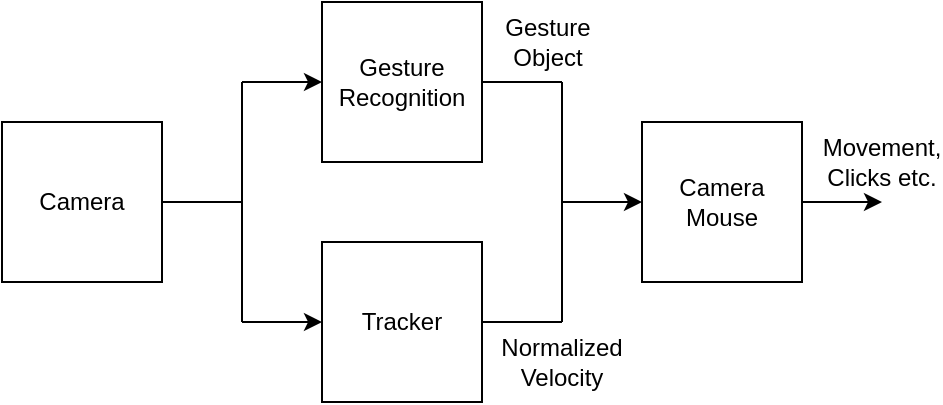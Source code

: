 <mxfile version="12.3.3" type="github" pages="1">
  <diagram id="NOa-WRF0LxRN3GdIWyRk" name="Page-1">
    <mxGraphModel dx="1209" dy="643" grid="1" gridSize="10" guides="1" tooltips="1" connect="1" arrows="1" fold="1" page="1" pageScale="1" pageWidth="827" pageHeight="1169" math="0" shadow="0">
      <root>
        <mxCell id="0"/>
        <mxCell id="1" parent="0"/>
        <mxCell id="ip46v-V34NV9mjhSKVE6-1" value="Camera" style="whiteSpace=wrap;html=1;aspect=fixed;" vertex="1" parent="1">
          <mxGeometry x="160" y="200" width="80" height="80" as="geometry"/>
        </mxCell>
        <mxCell id="ip46v-V34NV9mjhSKVE6-2" value="Gesture Recognition" style="whiteSpace=wrap;html=1;aspect=fixed;" vertex="1" parent="1">
          <mxGeometry x="320" y="140" width="80" height="80" as="geometry"/>
        </mxCell>
        <mxCell id="ip46v-V34NV9mjhSKVE6-3" value="Tracker" style="whiteSpace=wrap;html=1;aspect=fixed;" vertex="1" parent="1">
          <mxGeometry x="320" y="260" width="80" height="80" as="geometry"/>
        </mxCell>
        <mxCell id="ip46v-V34NV9mjhSKVE6-4" value="" style="endArrow=classic;html=1;entryX=0;entryY=0.5;entryDx=0;entryDy=0;" edge="1" parent="1" target="ip46v-V34NV9mjhSKVE6-2">
          <mxGeometry width="50" height="50" relative="1" as="geometry">
            <mxPoint x="280" y="180" as="sourcePoint"/>
            <mxPoint x="210" y="360" as="targetPoint"/>
          </mxGeometry>
        </mxCell>
        <mxCell id="ip46v-V34NV9mjhSKVE6-5" value="" style="endArrow=none;html=1;" edge="1" parent="1">
          <mxGeometry width="50" height="50" relative="1" as="geometry">
            <mxPoint x="280" y="300" as="sourcePoint"/>
            <mxPoint x="280" y="180" as="targetPoint"/>
          </mxGeometry>
        </mxCell>
        <mxCell id="ip46v-V34NV9mjhSKVE6-6" value="" style="endArrow=classic;html=1;entryX=0;entryY=0.5;entryDx=0;entryDy=0;" edge="1" parent="1" target="ip46v-V34NV9mjhSKVE6-3">
          <mxGeometry width="50" height="50" relative="1" as="geometry">
            <mxPoint x="280" y="300" as="sourcePoint"/>
            <mxPoint x="210" y="360" as="targetPoint"/>
          </mxGeometry>
        </mxCell>
        <mxCell id="ip46v-V34NV9mjhSKVE6-7" value="" style="endArrow=none;html=1;exitX=1;exitY=0.5;exitDx=0;exitDy=0;" edge="1" parent="1" source="ip46v-V34NV9mjhSKVE6-1">
          <mxGeometry width="50" height="50" relative="1" as="geometry">
            <mxPoint x="160" y="410" as="sourcePoint"/>
            <mxPoint x="280" y="240" as="targetPoint"/>
          </mxGeometry>
        </mxCell>
        <mxCell id="ip46v-V34NV9mjhSKVE6-8" value="Camera Mouse" style="whiteSpace=wrap;html=1;aspect=fixed;" vertex="1" parent="1">
          <mxGeometry x="480" y="200" width="80" height="80" as="geometry"/>
        </mxCell>
        <mxCell id="ip46v-V34NV9mjhSKVE6-9" value="" style="endArrow=none;html=1;" edge="1" parent="1">
          <mxGeometry width="50" height="50" relative="1" as="geometry">
            <mxPoint x="440" y="300" as="sourcePoint"/>
            <mxPoint x="440" y="180" as="targetPoint"/>
          </mxGeometry>
        </mxCell>
        <mxCell id="ip46v-V34NV9mjhSKVE6-10" value="" style="endArrow=none;html=1;exitX=1;exitY=0.5;exitDx=0;exitDy=0;" edge="1" parent="1" source="ip46v-V34NV9mjhSKVE6-2">
          <mxGeometry width="50" height="50" relative="1" as="geometry">
            <mxPoint x="450" y="200" as="sourcePoint"/>
            <mxPoint x="440" y="180" as="targetPoint"/>
          </mxGeometry>
        </mxCell>
        <mxCell id="ip46v-V34NV9mjhSKVE6-11" value="" style="endArrow=none;html=1;exitX=1;exitY=0.5;exitDx=0;exitDy=0;" edge="1" parent="1" source="ip46v-V34NV9mjhSKVE6-3">
          <mxGeometry width="50" height="50" relative="1" as="geometry">
            <mxPoint x="410" y="290" as="sourcePoint"/>
            <mxPoint x="440" y="300" as="targetPoint"/>
          </mxGeometry>
        </mxCell>
        <mxCell id="ip46v-V34NV9mjhSKVE6-12" value="" style="endArrow=classic;html=1;entryX=0;entryY=0.5;entryDx=0;entryDy=0;" edge="1" parent="1" target="ip46v-V34NV9mjhSKVE6-8">
          <mxGeometry width="50" height="50" relative="1" as="geometry">
            <mxPoint x="440" y="240" as="sourcePoint"/>
            <mxPoint x="210" y="360" as="targetPoint"/>
          </mxGeometry>
        </mxCell>
        <mxCell id="ip46v-V34NV9mjhSKVE6-14" value="Gesture Object" style="text;html=1;strokeColor=none;fillColor=none;align=center;verticalAlign=middle;whiteSpace=wrap;rounded=0;" vertex="1" parent="1">
          <mxGeometry x="413" y="150" width="40" height="20" as="geometry"/>
        </mxCell>
        <mxCell id="ip46v-V34NV9mjhSKVE6-15" value="Normalized Velocity" style="text;html=1;strokeColor=none;fillColor=none;align=center;verticalAlign=middle;whiteSpace=wrap;rounded=0;" vertex="1" parent="1">
          <mxGeometry x="420" y="310" width="40" height="20" as="geometry"/>
        </mxCell>
        <mxCell id="ip46v-V34NV9mjhSKVE6-16" value="" style="endArrow=classic;html=1;exitX=1;exitY=0.5;exitDx=0;exitDy=0;" edge="1" parent="1" source="ip46v-V34NV9mjhSKVE6-8">
          <mxGeometry width="50" height="50" relative="1" as="geometry">
            <mxPoint x="160" y="410" as="sourcePoint"/>
            <mxPoint x="600" y="240" as="targetPoint"/>
          </mxGeometry>
        </mxCell>
        <mxCell id="ip46v-V34NV9mjhSKVE6-17" value="Movement, Clicks etc.&lt;br&gt;" style="text;html=1;strokeColor=none;fillColor=none;align=center;verticalAlign=middle;whiteSpace=wrap;rounded=0;" vertex="1" parent="1">
          <mxGeometry x="580" y="210" width="40" height="20" as="geometry"/>
        </mxCell>
      </root>
    </mxGraphModel>
  </diagram>
</mxfile>
